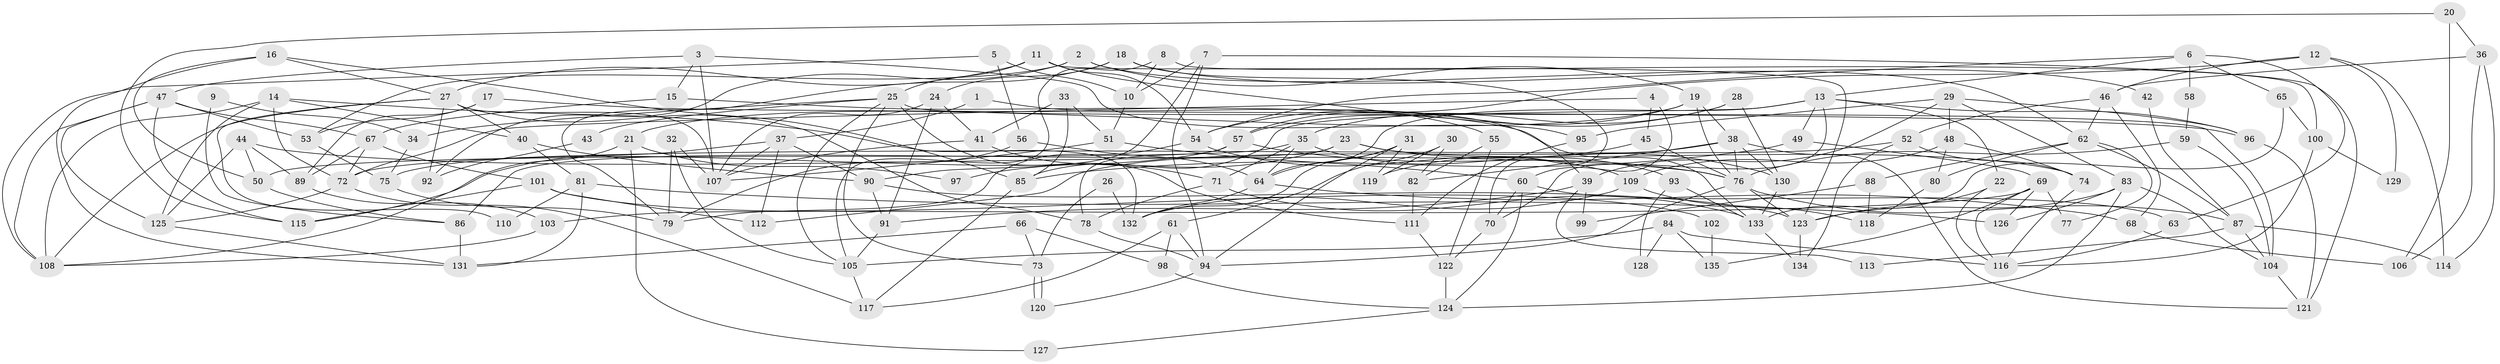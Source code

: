 // Generated by graph-tools (version 1.1) at 2025/26/03/09/25 03:26:18]
// undirected, 135 vertices, 270 edges
graph export_dot {
graph [start="1"]
  node [color=gray90,style=filled];
  1;
  2;
  3;
  4;
  5;
  6;
  7;
  8;
  9;
  10;
  11;
  12;
  13;
  14;
  15;
  16;
  17;
  18;
  19;
  20;
  21;
  22;
  23;
  24;
  25;
  26;
  27;
  28;
  29;
  30;
  31;
  32;
  33;
  34;
  35;
  36;
  37;
  38;
  39;
  40;
  41;
  42;
  43;
  44;
  45;
  46;
  47;
  48;
  49;
  50;
  51;
  52;
  53;
  54;
  55;
  56;
  57;
  58;
  59;
  60;
  61;
  62;
  63;
  64;
  65;
  66;
  67;
  68;
  69;
  70;
  71;
  72;
  73;
  74;
  75;
  76;
  77;
  78;
  79;
  80;
  81;
  82;
  83;
  84;
  85;
  86;
  87;
  88;
  89;
  90;
  91;
  92;
  93;
  94;
  95;
  96;
  97;
  98;
  99;
  100;
  101;
  102;
  103;
  104;
  105;
  106;
  107;
  108;
  109;
  110;
  111;
  112;
  113;
  114;
  115;
  116;
  117;
  118;
  119;
  120;
  121;
  122;
  123;
  124;
  125;
  126;
  127;
  128;
  129;
  130;
  131;
  132;
  133;
  134;
  135;
  1 -- 39;
  1 -- 37;
  2 -- 19;
  2 -- 62;
  2 -- 53;
  2 -- 92;
  3 -- 15;
  3 -- 47;
  3 -- 95;
  3 -- 107;
  4 -- 72;
  4 -- 60;
  4 -- 45;
  5 -- 10;
  5 -- 108;
  5 -- 56;
  6 -- 63;
  6 -- 54;
  6 -- 13;
  6 -- 58;
  6 -- 65;
  7 -- 10;
  7 -- 90;
  7 -- 94;
  7 -- 121;
  8 -- 100;
  8 -- 105;
  8 -- 10;
  9 -- 86;
  9 -- 34;
  10 -- 51;
  11 -- 54;
  11 -- 27;
  11 -- 25;
  11 -- 55;
  11 -- 123;
  12 -- 57;
  12 -- 46;
  12 -- 114;
  12 -- 129;
  13 -- 64;
  13 -- 22;
  13 -- 49;
  13 -- 70;
  13 -- 85;
  13 -- 96;
  14 -- 72;
  14 -- 125;
  14 -- 40;
  14 -- 108;
  14 -- 132;
  15 -- 133;
  15 -- 67;
  16 -- 85;
  16 -- 27;
  16 -- 50;
  16 -- 131;
  17 -- 53;
  17 -- 96;
  17 -- 89;
  18 -- 70;
  18 -- 24;
  18 -- 42;
  18 -- 79;
  19 -- 76;
  19 -- 38;
  19 -- 21;
  19 -- 57;
  20 -- 115;
  20 -- 36;
  20 -- 106;
  21 -- 108;
  21 -- 97;
  21 -- 127;
  22 -- 123;
  22 -- 116;
  23 -- 130;
  23 -- 86;
  23 -- 74;
  23 -- 97;
  24 -- 107;
  24 -- 91;
  24 -- 41;
  25 -- 105;
  25 -- 34;
  25 -- 43;
  25 -- 73;
  25 -- 104;
  25 -- 111;
  26 -- 132;
  26 -- 73;
  27 -- 108;
  27 -- 78;
  27 -- 40;
  27 -- 92;
  27 -- 107;
  27 -- 110;
  28 -- 35;
  28 -- 130;
  28 -- 54;
  29 -- 48;
  29 -- 96;
  29 -- 39;
  29 -- 83;
  29 -- 95;
  30 -- 61;
  30 -- 82;
  30 -- 119;
  31 -- 64;
  31 -- 94;
  31 -- 119;
  31 -- 132;
  32 -- 107;
  32 -- 79;
  32 -- 105;
  33 -- 51;
  33 -- 41;
  33 -- 85;
  34 -- 75;
  35 -- 71;
  35 -- 64;
  35 -- 50;
  35 -- 93;
  36 -- 46;
  36 -- 114;
  36 -- 106;
  37 -- 107;
  37 -- 90;
  37 -- 112;
  37 -- 115;
  38 -- 76;
  38 -- 121;
  38 -- 82;
  38 -- 112;
  38 -- 130;
  39 -- 91;
  39 -- 99;
  39 -- 113;
  40 -- 81;
  40 -- 90;
  41 -- 107;
  41 -- 71;
  42 -- 87;
  43 -- 92;
  44 -- 50;
  44 -- 76;
  44 -- 89;
  44 -- 125;
  45 -- 119;
  45 -- 76;
  46 -- 68;
  46 -- 52;
  46 -- 62;
  47 -- 108;
  47 -- 115;
  47 -- 53;
  47 -- 67;
  47 -- 125;
  48 -- 109;
  48 -- 74;
  48 -- 80;
  49 -- 85;
  49 -- 69;
  50 -- 86;
  51 -- 107;
  51 -- 60;
  52 -- 72;
  52 -- 74;
  52 -- 134;
  53 -- 75;
  54 -- 79;
  54 -- 109;
  55 -- 82;
  55 -- 122;
  56 -- 79;
  56 -- 64;
  57 -- 76;
  57 -- 75;
  57 -- 78;
  58 -- 59;
  59 -- 76;
  59 -- 104;
  60 -- 124;
  60 -- 70;
  60 -- 63;
  61 -- 94;
  61 -- 117;
  61 -- 98;
  62 -- 87;
  62 -- 77;
  62 -- 80;
  62 -- 88;
  63 -- 116;
  64 -- 132;
  64 -- 68;
  65 -- 133;
  65 -- 100;
  66 -- 73;
  66 -- 131;
  66 -- 98;
  67 -- 89;
  67 -- 72;
  67 -- 101;
  68 -- 106;
  69 -- 126;
  69 -- 77;
  69 -- 103;
  69 -- 116;
  69 -- 135;
  70 -- 122;
  71 -- 78;
  71 -- 133;
  72 -- 125;
  72 -- 117;
  73 -- 120;
  73 -- 120;
  74 -- 116;
  75 -- 79;
  76 -- 123;
  76 -- 87;
  76 -- 94;
  78 -- 94;
  80 -- 118;
  81 -- 131;
  81 -- 110;
  81 -- 126;
  82 -- 111;
  83 -- 124;
  83 -- 104;
  83 -- 123;
  83 -- 126;
  84 -- 105;
  84 -- 116;
  84 -- 128;
  84 -- 135;
  85 -- 117;
  86 -- 131;
  87 -- 104;
  87 -- 113;
  87 -- 114;
  88 -- 118;
  88 -- 99;
  89 -- 103;
  90 -- 123;
  90 -- 91;
  91 -- 105;
  93 -- 133;
  93 -- 128;
  94 -- 120;
  95 -- 111;
  96 -- 121;
  98 -- 124;
  100 -- 116;
  100 -- 129;
  101 -- 112;
  101 -- 102;
  101 -- 115;
  102 -- 135;
  103 -- 108;
  104 -- 121;
  105 -- 117;
  109 -- 132;
  109 -- 118;
  111 -- 122;
  122 -- 124;
  123 -- 134;
  124 -- 127;
  125 -- 131;
  130 -- 133;
  133 -- 134;
}
